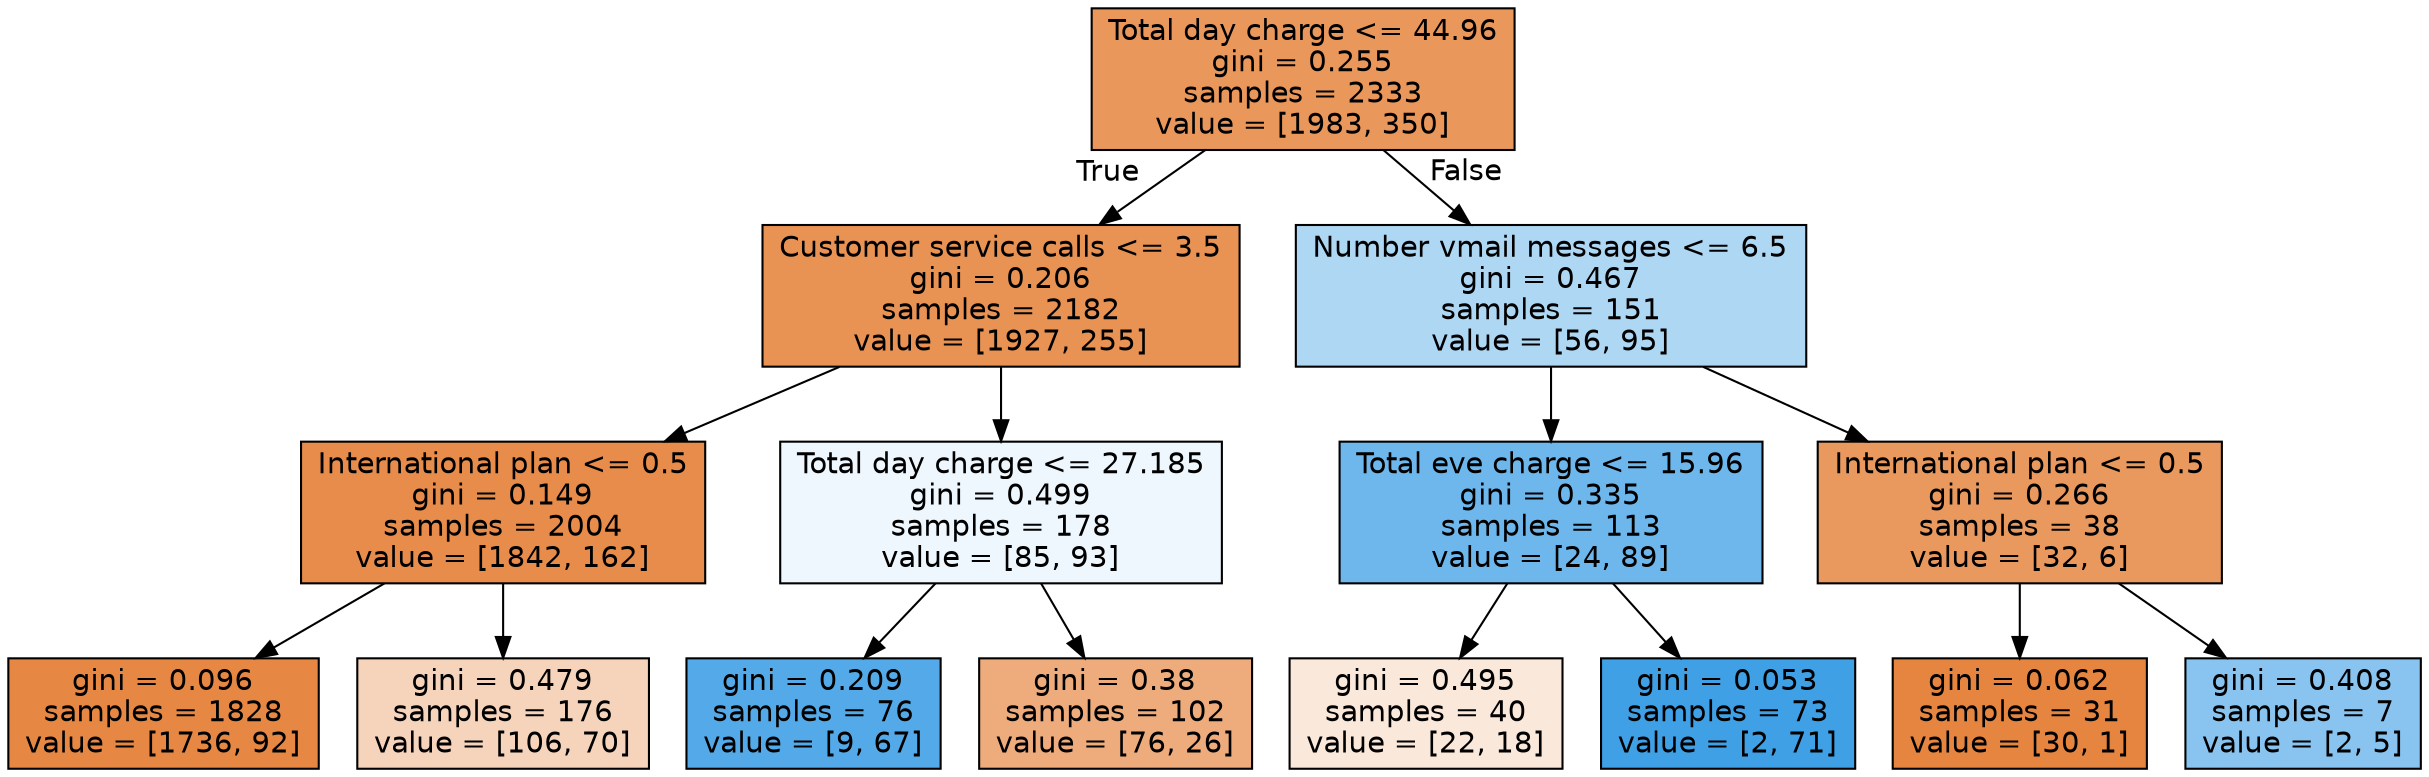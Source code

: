 digraph Tree {
node [shape=box, style="filled", color="black", fontname="helvetica"] ;
edge [fontname="helvetica"] ;
0 [label="Total day charge <= 44.96\ngini = 0.255\nsamples = 2333\nvalue = [1983, 350]", fillcolor="#ea975c"] ;
1 [label="Customer service calls <= 3.5\ngini = 0.206\nsamples = 2182\nvalue = [1927, 255]", fillcolor="#e89253"] ;
0 -> 1 [labeldistance=2.5, labelangle=45, headlabel="True"] ;
2 [label="International plan <= 0.5\ngini = 0.149\nsamples = 2004\nvalue = [1842, 162]", fillcolor="#e78c4a"] ;
1 -> 2 ;
3 [label="gini = 0.096\nsamples = 1828\nvalue = [1736, 92]", fillcolor="#e68843"] ;
2 -> 3 ;
4 [label="gini = 0.479\nsamples = 176\nvalue = [106, 70]", fillcolor="#f6d4bc"] ;
2 -> 4 ;
5 [label="Total day charge <= 27.185\ngini = 0.499\nsamples = 178\nvalue = [85, 93]", fillcolor="#eef7fd"] ;
1 -> 5 ;
6 [label="gini = 0.209\nsamples = 76\nvalue = [9, 67]", fillcolor="#54aae8"] ;
5 -> 6 ;
7 [label="gini = 0.38\nsamples = 102\nvalue = [76, 26]", fillcolor="#eeac7d"] ;
5 -> 7 ;
8 [label="Number vmail messages <= 6.5\ngini = 0.467\nsamples = 151\nvalue = [56, 95]", fillcolor="#aed7f4"] ;
0 -> 8 [labeldistance=2.5, labelangle=-45, headlabel="False"] ;
9 [label="Total eve charge <= 15.96\ngini = 0.335\nsamples = 113\nvalue = [24, 89]", fillcolor="#6eb7ec"] ;
8 -> 9 ;
10 [label="gini = 0.495\nsamples = 40\nvalue = [22, 18]", fillcolor="#fae8db"] ;
9 -> 10 ;
11 [label="gini = 0.053\nsamples = 73\nvalue = [2, 71]", fillcolor="#3fa0e6"] ;
9 -> 11 ;
12 [label="International plan <= 0.5\ngini = 0.266\nsamples = 38\nvalue = [32, 6]", fillcolor="#ea995e"] ;
8 -> 12 ;
13 [label="gini = 0.062\nsamples = 31\nvalue = [30, 1]", fillcolor="#e68540"] ;
12 -> 13 ;
14 [label="gini = 0.408\nsamples = 7\nvalue = [2, 5]", fillcolor="#88c4ef"] ;
12 -> 14 ;
}